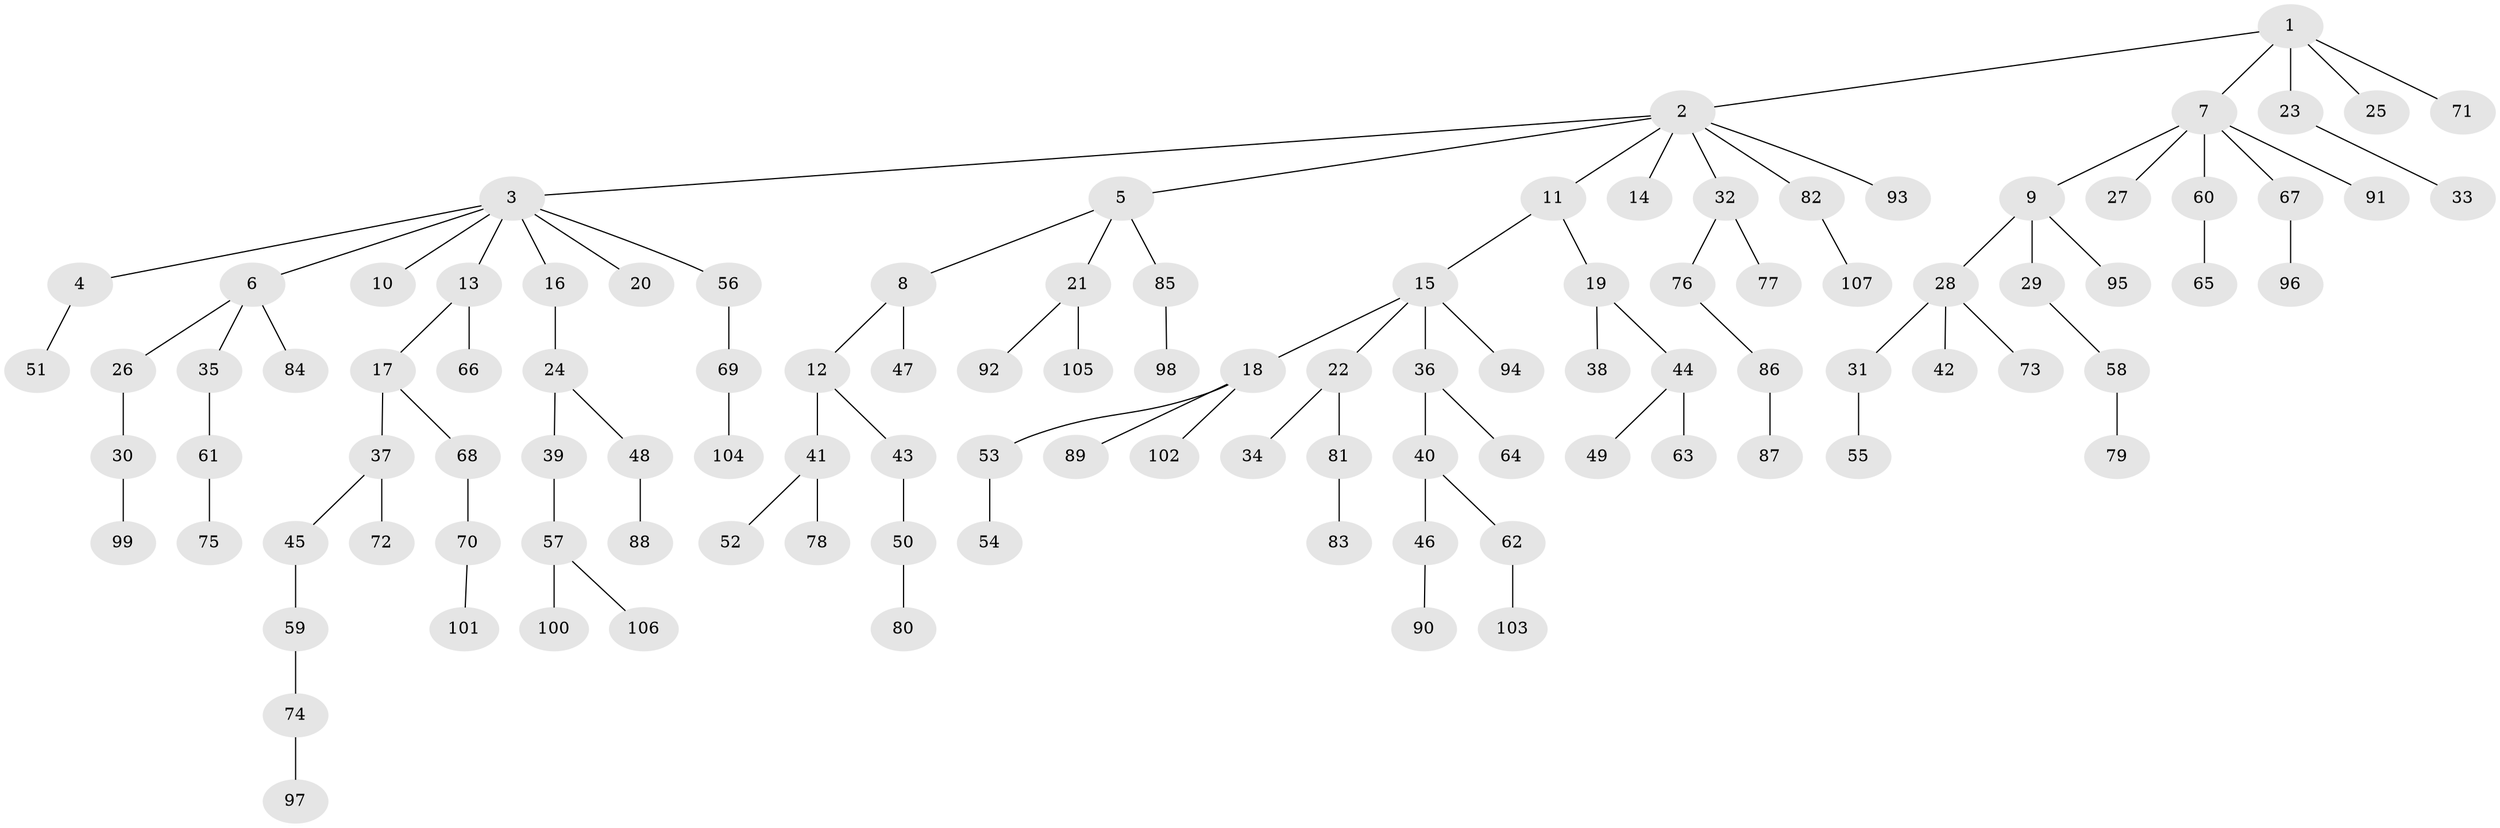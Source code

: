 // coarse degree distribution, {4: 0.04225352112676056, 9: 0.028169014084507043, 2: 0.22535211267605634, 5: 0.014084507042253521, 6: 0.028169014084507043, 1: 0.5633802816901409, 3: 0.09859154929577464}
// Generated by graph-tools (version 1.1) at 2025/52/02/27/25 19:52:13]
// undirected, 107 vertices, 106 edges
graph export_dot {
graph [start="1"]
  node [color=gray90,style=filled];
  1;
  2;
  3;
  4;
  5;
  6;
  7;
  8;
  9;
  10;
  11;
  12;
  13;
  14;
  15;
  16;
  17;
  18;
  19;
  20;
  21;
  22;
  23;
  24;
  25;
  26;
  27;
  28;
  29;
  30;
  31;
  32;
  33;
  34;
  35;
  36;
  37;
  38;
  39;
  40;
  41;
  42;
  43;
  44;
  45;
  46;
  47;
  48;
  49;
  50;
  51;
  52;
  53;
  54;
  55;
  56;
  57;
  58;
  59;
  60;
  61;
  62;
  63;
  64;
  65;
  66;
  67;
  68;
  69;
  70;
  71;
  72;
  73;
  74;
  75;
  76;
  77;
  78;
  79;
  80;
  81;
  82;
  83;
  84;
  85;
  86;
  87;
  88;
  89;
  90;
  91;
  92;
  93;
  94;
  95;
  96;
  97;
  98;
  99;
  100;
  101;
  102;
  103;
  104;
  105;
  106;
  107;
  1 -- 2;
  1 -- 7;
  1 -- 23;
  1 -- 25;
  1 -- 71;
  2 -- 3;
  2 -- 5;
  2 -- 11;
  2 -- 14;
  2 -- 32;
  2 -- 82;
  2 -- 93;
  3 -- 4;
  3 -- 6;
  3 -- 10;
  3 -- 13;
  3 -- 16;
  3 -- 20;
  3 -- 56;
  4 -- 51;
  5 -- 8;
  5 -- 21;
  5 -- 85;
  6 -- 26;
  6 -- 35;
  6 -- 84;
  7 -- 9;
  7 -- 27;
  7 -- 60;
  7 -- 67;
  7 -- 91;
  8 -- 12;
  8 -- 47;
  9 -- 28;
  9 -- 29;
  9 -- 95;
  11 -- 15;
  11 -- 19;
  12 -- 41;
  12 -- 43;
  13 -- 17;
  13 -- 66;
  15 -- 18;
  15 -- 22;
  15 -- 36;
  15 -- 94;
  16 -- 24;
  17 -- 37;
  17 -- 68;
  18 -- 53;
  18 -- 89;
  18 -- 102;
  19 -- 38;
  19 -- 44;
  21 -- 92;
  21 -- 105;
  22 -- 34;
  22 -- 81;
  23 -- 33;
  24 -- 39;
  24 -- 48;
  26 -- 30;
  28 -- 31;
  28 -- 42;
  28 -- 73;
  29 -- 58;
  30 -- 99;
  31 -- 55;
  32 -- 76;
  32 -- 77;
  35 -- 61;
  36 -- 40;
  36 -- 64;
  37 -- 45;
  37 -- 72;
  39 -- 57;
  40 -- 46;
  40 -- 62;
  41 -- 52;
  41 -- 78;
  43 -- 50;
  44 -- 49;
  44 -- 63;
  45 -- 59;
  46 -- 90;
  48 -- 88;
  50 -- 80;
  53 -- 54;
  56 -- 69;
  57 -- 100;
  57 -- 106;
  58 -- 79;
  59 -- 74;
  60 -- 65;
  61 -- 75;
  62 -- 103;
  67 -- 96;
  68 -- 70;
  69 -- 104;
  70 -- 101;
  74 -- 97;
  76 -- 86;
  81 -- 83;
  82 -- 107;
  85 -- 98;
  86 -- 87;
}
